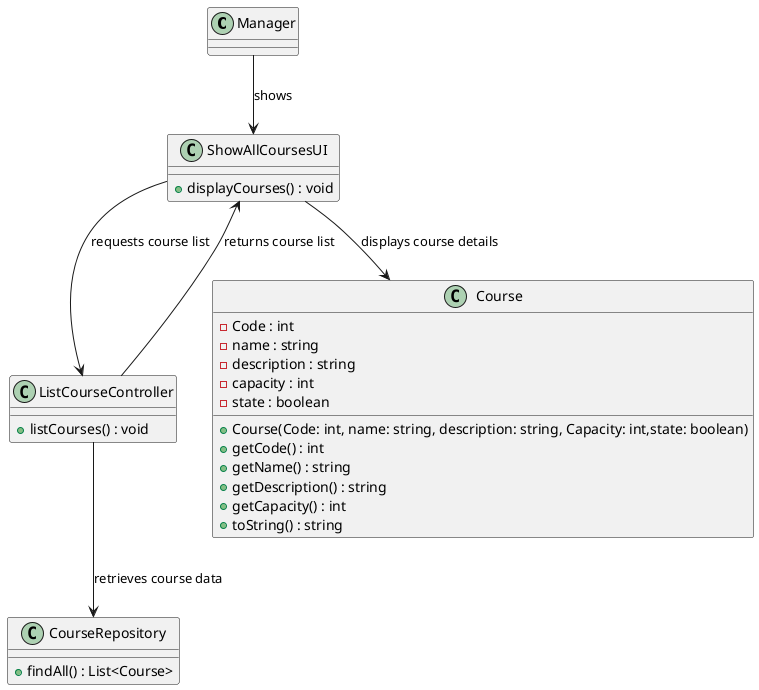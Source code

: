 @startuml
class Manager {
}

class ShowAllCoursesUI {
    +displayCourses() : void
}

class ListCourseController {
    +listCourses() : void
}

class Course {
    -Code : int
    -name : string
    -description : string
    -capacity : int
    -state : boolean
    +Course(Code: int, name: string, description: string, Capacity: int,state: boolean)
    +getCode() : int
    +getName() : string
    +getDescription() : string
    +getCapacity() : int
    +toString() : string
}

class CourseRepository {
    +findAll() : List<Course>
}

Manager --> ShowAllCoursesUI : shows
ShowAllCoursesUI --> ListCourseController : requests course list
ListCourseController --> CourseRepository : retrieves course data
ListCourseController --> ShowAllCoursesUI : returns course list
ShowAllCoursesUI --> Course : displays course details
@enduml
